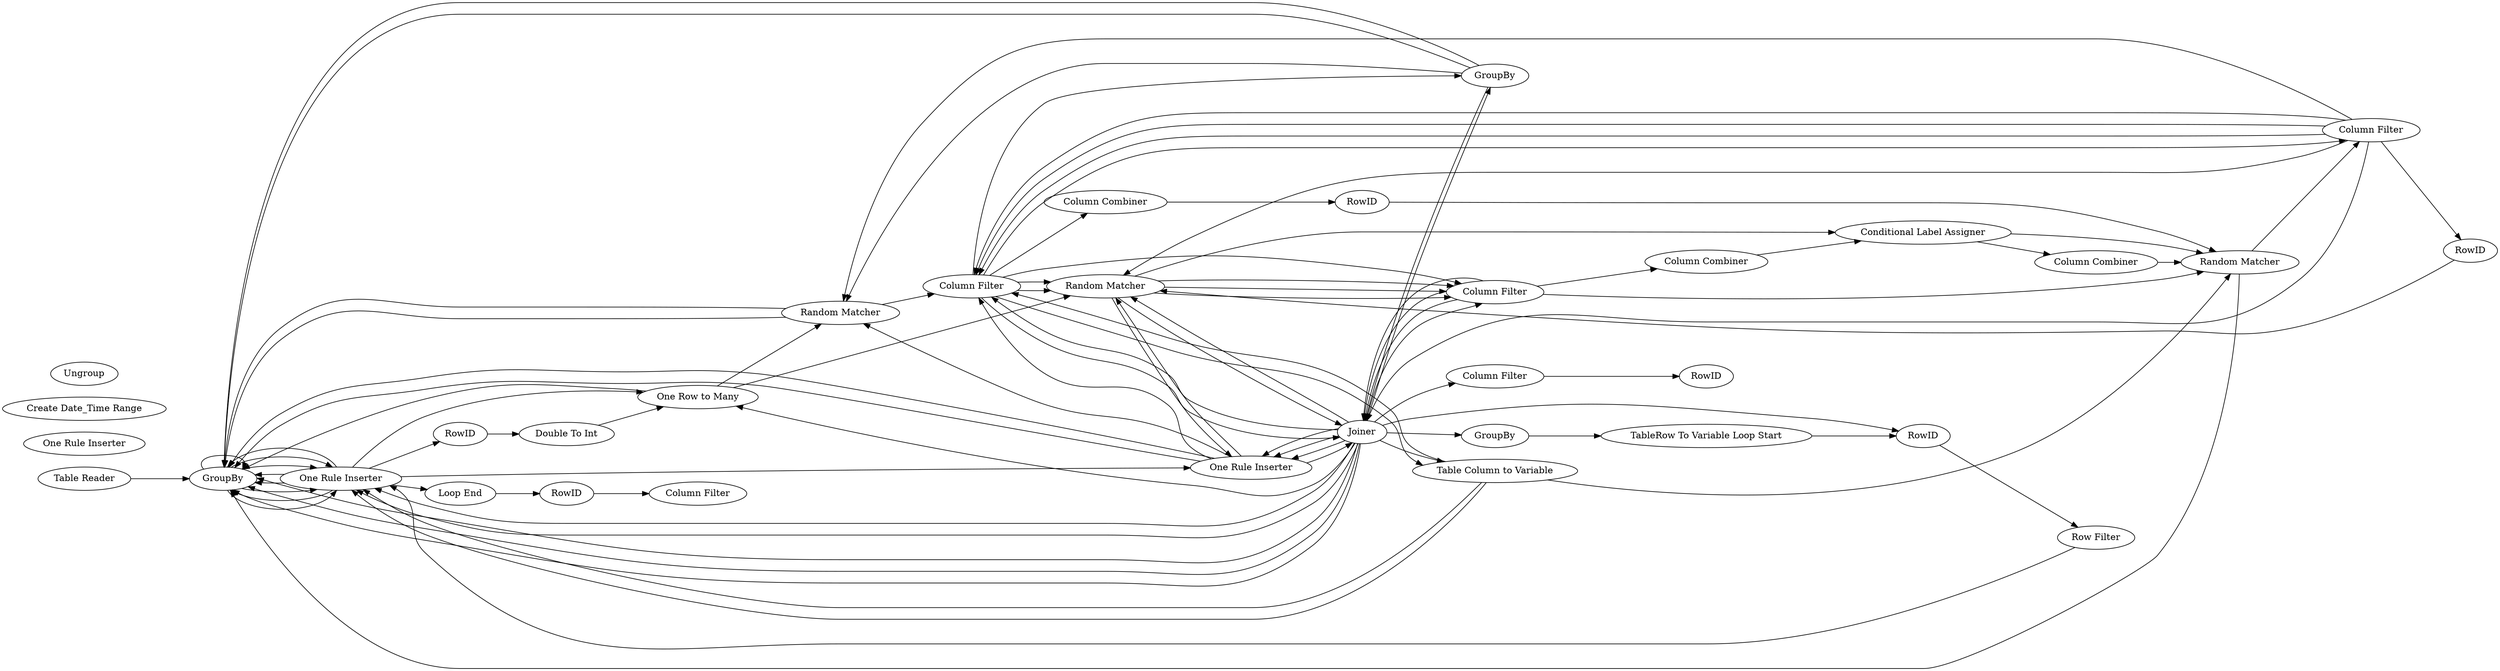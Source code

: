 digraph {
	1 [label="Empty Table Creator"]
	2 [label="Random Label Assigner"]
	4 [label="Nominal Value Row Filter"]
	5 [label="Nominal Value Row Filter"]
	7 [label="Random Label Assigner _Data_"]
	8 [label="Random Label Assigner _Data_"]
	9 [label=Concatenate]
	10 [label="Random Label Assigner _Data_"]
	11 [label="Table Reader"]
	12 [label="Table Reader"]
	13 [label="Table Reader"]
	1 [label="Random Label Assigner"]
	2 [label="Gauss Distributed Assigner"]
	3 [label="Column Filter"]
	5 [label="Numeric Binner"]
	2 [label=GroupBy]
	4 [label=Ungroup]
	6 [label="Random Matcher"]
	7 [label="Gamma Distributed Assigner"]
	11 [label="Table Reader"]
	12 [label=Stresser]
	13 [label=Splitter]
	14 [label="Column Resorter"]
	15 [label="Double To Int"]
	7 [label="Random Matcher"]
	8 [label="Conditional Label Assigner"]
	9 [label="Conditional Label Assigner"]
	10 [label="Gauss Distributed Assigner"]
	12 [label="Double To Int"]
	1 [label="Nominal Value Row Filter"]
	2 [label="Nominal Value Row Filter"]
	3 [label="Gamma Distributed Assigner"]
	4 [label="Gamma Distributed Assigner"]
	5 [label=Concatenate]
	6 [label="Nominal Value Row Filter"]
	7 [label="Nominal Value Row Filter"]
	8 [label="Nominal Value Row Filter"]
	9 [label="Nominal Value Row Filter"]
	10 [label="Random Label Assigner"]
	11 [label="Column Filter"]
	14 [label="Conditional Label Assigner"]
	15 [label="Column Filter"]
	16 [label="Double To Int"]
	17 [label=Concatenate]
	3 [label="Gauss Distributed Assigner"]
	120 [label="TableRow To Variable Loop Start"]
	121 [label=GroupBy]
	123 [label="Row Filter"]
	125 [label="Loop End"]
	129 [label="Column Filter"]
	2 [label="Java Snippet"]
	4 [label=Transpose]
	5 [label="Row Filter"]
	8 [label=Statistics]
	10 [label="Column Filter"]
	11 [label="Table Column to Variable"]
	133 [label=RowID]
	134 [label=RowID]
	136 [label="Table Reader"]
	8 [label="One Row to Many"]
	10 [label="Gauss Distributed Assigner"]
	12 [label="One Row to Many"]
	13 [label=GroupBy]
	14 [label="Random Matcher"]
	16 [label="Conditional Label Assigner"]
	17 [label="Random Matcher"]
	2 [label="Random Matcher"]
	3 [label="Create Date_Time Range"]
	1 [label=GroupBy]
	2 [label="Random Item Inserter "]
	5 [label="One Rule Inserter"]
	6 [label="One Rule Inserter"]
	7 [label=Ungroup]
	9 [label=GroupBy]
	10 [label=Joiner]
	1 [label=GroupBy]
	2 [label="One Rule Inserter"]
	4 [label="One Rule Inserter"]
	6 [label=Ungroup]
	7 [label="Column Filter"]
	8 [label="Random Matcher"]
	9 [label="Column Filter"]
	30 [label="Column Filter"]
	35 [label=RowID]
	36 [label=RowID]
	37 [label=RowID]
	38 [label=RowID]
	39 [label="Column Combiner"]
	40 [label="Column Combiner"]
	41 [label="Column Combiner"]
	42 [label="Double To Int"]
	10 -> 7
	5 -> 8
	7 -> 9
	8 -> 9
	9 -> 10
	11 -> 7
	12 -> 8
	13 -> 10
	1 -> 2
	2 -> 1
	2 -> 12
	10 -> 13
	15 -> 7
	7 -> 15
	11 -> 2
	12 -> 1
	13 -> 1
	13 -> 1
	15 -> 14
	1 -> 2
	2 -> 1
	10 -> 1
	10 -> 5
	5 -> 7
	15 -> 7
	7 -> 8
	8 -> 9
	9 -> 10
	10 -> 12
	1 -> 1
	2 -> 1
	10 -> 5
	10 -> 5
	5 -> 14
	15 -> 10
	7 -> 11
	8 -> 16
	9 -> 17
	10 -> 8
	10 -> 9
	11 -> 17
	14 -> 1
	14 -> 7
	16 -> 17
	17 -> 15
	10 -> 11
	5 -> 10
	8 -> 5
	10 -> 1
	11 -> 2
	10 -> 133
	10 -> 121
	120 -> 133
	121 -> 120
	123 -> 2
	125 -> 134
	2 -> 125
	133 -> 123
	134 -> 129
	136 -> 1
	10 -> 2
	1 -> 2
	2 -> 5
	5 -> 1
	15 -> 7
	7 -> 10
	9 -> 10
	1 -> 2
	2 -> 1
	10 -> 1
	15 -> 8
	7 -> 8
	8 -> 9
	5 -> 1
	15 -> 35
	7 -> 13
	7 -> 40
	8 -> 10
	10 -> 2
	12 -> 14
	13 -> 14
	14 -> 1
	16 -> 41
	17 -> 1
	2 -> 36
	10 -> 30
	9 -> 39
	30 -> 38
	35 -> 8
	36 -> 42
	37 -> 17
	39 -> 16
	40 -> 37
	41 -> 17
	42 -> 12
	rankdir=LR
}
